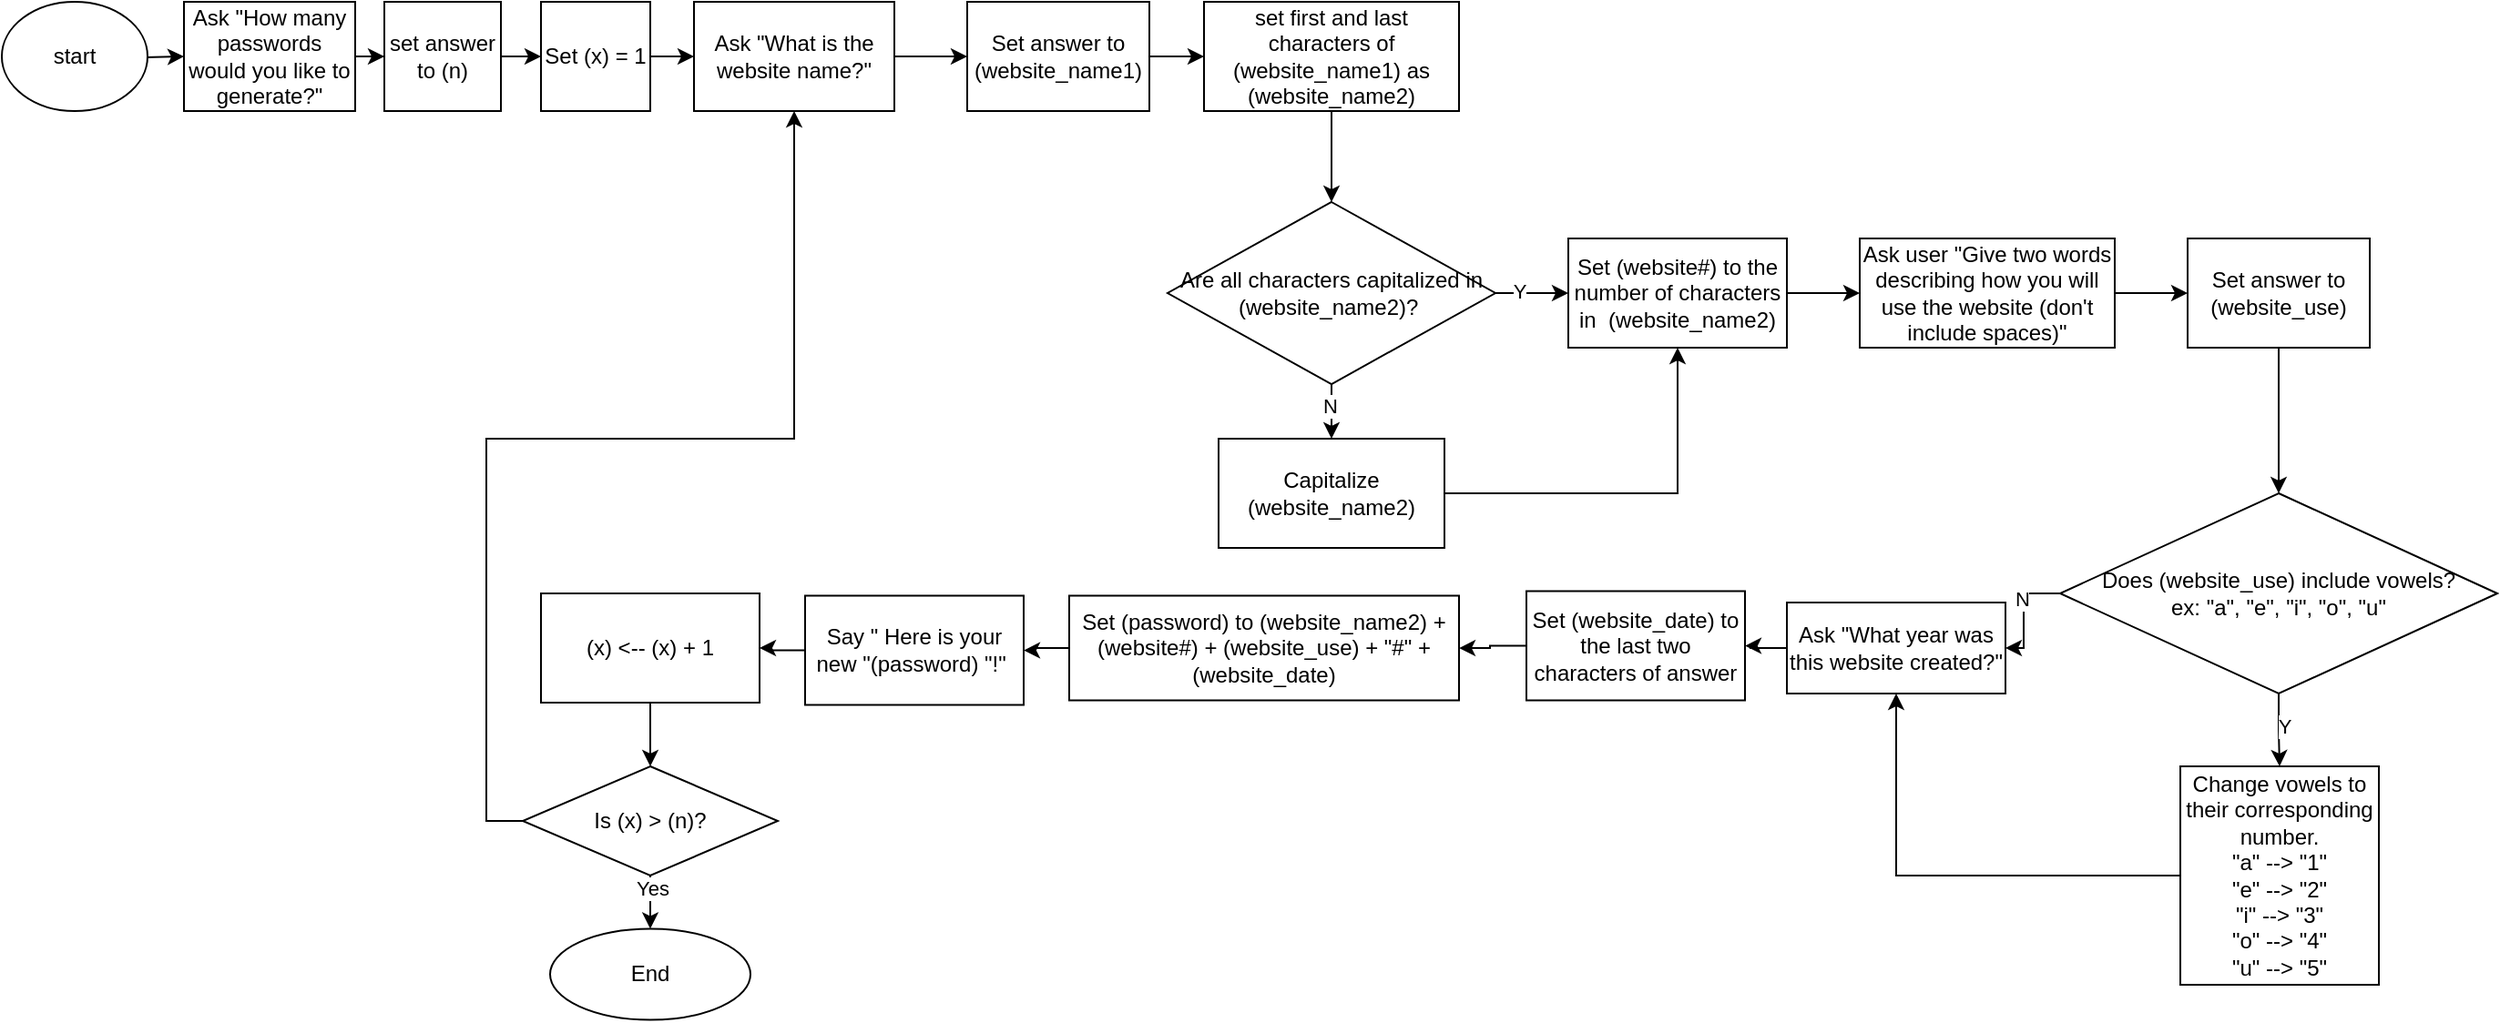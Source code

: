 <mxfile version="22.0.4" type="github">
  <diagram id="C5RBs43oDa-KdzZeNtuy" name="Page-1">
    <mxGraphModel dx="2206" dy="1745" grid="1" gridSize="10" guides="1" tooltips="1" connect="1" arrows="1" fold="1" page="1" pageScale="1" pageWidth="827" pageHeight="1169" math="0" shadow="0">
      <root>
        <mxCell id="WIyWlLk6GJQsqaUBKTNV-0" />
        <mxCell id="WIyWlLk6GJQsqaUBKTNV-1" parent="WIyWlLk6GJQsqaUBKTNV-0" />
        <mxCell id="LmKcbsiHDKgh1KPG_1Xj-104" value="" style="edgeStyle=orthogonalEdgeStyle;rounded=0;orthogonalLoop=1;jettySize=auto;html=1;" parent="WIyWlLk6GJQsqaUBKTNV-1" target="LmKcbsiHDKgh1KPG_1Xj-103" edge="1">
          <mxGeometry relative="1" as="geometry">
            <mxPoint x="46" y="-90.0" as="sourcePoint" />
          </mxGeometry>
        </mxCell>
        <mxCell id="LmKcbsiHDKgh1KPG_1Xj-2" value="start" style="ellipse;whiteSpace=wrap;html=1;" parent="WIyWlLk6GJQsqaUBKTNV-1" vertex="1">
          <mxGeometry x="-10" y="-120" width="80" height="60" as="geometry" />
        </mxCell>
        <mxCell id="LmKcbsiHDKgh1KPG_1Xj-136" style="edgeStyle=orthogonalEdgeStyle;rounded=0;orthogonalLoop=1;jettySize=auto;html=1;exitX=1;exitY=0.5;exitDx=0;exitDy=0;entryX=0;entryY=0.5;entryDx=0;entryDy=0;" parent="WIyWlLk6GJQsqaUBKTNV-1" source="LmKcbsiHDKgh1KPG_1Xj-3" target="LmKcbsiHDKgh1KPG_1Xj-20" edge="1">
          <mxGeometry relative="1" as="geometry" />
        </mxCell>
        <mxCell id="LmKcbsiHDKgh1KPG_1Xj-3" value="Ask &quot;What is the website name?&quot;" style="whiteSpace=wrap;html=1;" parent="WIyWlLk6GJQsqaUBKTNV-1" vertex="1">
          <mxGeometry x="370" y="-120" width="110" height="60" as="geometry" />
        </mxCell>
        <mxCell id="LmKcbsiHDKgh1KPG_1Xj-25" value="" style="edgeStyle=orthogonalEdgeStyle;rounded=0;orthogonalLoop=1;jettySize=auto;html=1;" parent="WIyWlLk6GJQsqaUBKTNV-1" source="LmKcbsiHDKgh1KPG_1Xj-12" target="LmKcbsiHDKgh1KPG_1Xj-24" edge="1">
          <mxGeometry relative="1" as="geometry" />
        </mxCell>
        <mxCell id="LmKcbsiHDKgh1KPG_1Xj-12" value="set first and last characters of (website_name1) as (website_name2)" style="whiteSpace=wrap;html=1;" parent="WIyWlLk6GJQsqaUBKTNV-1" vertex="1">
          <mxGeometry x="650" y="-120" width="140" height="60" as="geometry" />
        </mxCell>
        <mxCell id="LmKcbsiHDKgh1KPG_1Xj-33" style="edgeStyle=orthogonalEdgeStyle;rounded=0;orthogonalLoop=1;jettySize=auto;html=1;entryX=0.5;entryY=1;entryDx=0;entryDy=0;" parent="WIyWlLk6GJQsqaUBKTNV-1" source="LmKcbsiHDKgh1KPG_1Xj-14" target="LmKcbsiHDKgh1KPG_1Xj-17" edge="1">
          <mxGeometry relative="1" as="geometry" />
        </mxCell>
        <mxCell id="LmKcbsiHDKgh1KPG_1Xj-14" value="Capitalize (website_name2)" style="whiteSpace=wrap;html=1;" parent="WIyWlLk6GJQsqaUBKTNV-1" vertex="1">
          <mxGeometry x="658" y="120" width="124" height="60" as="geometry" />
        </mxCell>
        <mxCell id="LmKcbsiHDKgh1KPG_1Xj-35" value="" style="edgeStyle=orthogonalEdgeStyle;rounded=0;orthogonalLoop=1;jettySize=auto;html=1;" parent="WIyWlLk6GJQsqaUBKTNV-1" source="LmKcbsiHDKgh1KPG_1Xj-17" target="LmKcbsiHDKgh1KPG_1Xj-34" edge="1">
          <mxGeometry relative="1" as="geometry" />
        </mxCell>
        <mxCell id="LmKcbsiHDKgh1KPG_1Xj-17" value="Set (website#) to the number of characters in&amp;nbsp; (website_name2)" style="whiteSpace=wrap;html=1;" parent="WIyWlLk6GJQsqaUBKTNV-1" vertex="1">
          <mxGeometry x="850" y="10" width="120" height="60" as="geometry" />
        </mxCell>
        <mxCell id="LmKcbsiHDKgh1KPG_1Xj-22" value="" style="edgeStyle=orthogonalEdgeStyle;rounded=0;orthogonalLoop=1;jettySize=auto;html=1;" parent="WIyWlLk6GJQsqaUBKTNV-1" source="LmKcbsiHDKgh1KPG_1Xj-20" target="LmKcbsiHDKgh1KPG_1Xj-12" edge="1">
          <mxGeometry relative="1" as="geometry" />
        </mxCell>
        <mxCell id="LmKcbsiHDKgh1KPG_1Xj-20" value="Set answer to (website_name1)" style="whiteSpace=wrap;html=1;" parent="WIyWlLk6GJQsqaUBKTNV-1" vertex="1">
          <mxGeometry x="520" y="-120" width="100" height="60" as="geometry" />
        </mxCell>
        <mxCell id="LmKcbsiHDKgh1KPG_1Xj-28" value="" style="edgeStyle=orthogonalEdgeStyle;rounded=0;orthogonalLoop=1;jettySize=auto;html=1;" parent="WIyWlLk6GJQsqaUBKTNV-1" source="LmKcbsiHDKgh1KPG_1Xj-24" target="LmKcbsiHDKgh1KPG_1Xj-17" edge="1">
          <mxGeometry relative="1" as="geometry" />
        </mxCell>
        <mxCell id="LmKcbsiHDKgh1KPG_1Xj-29" value="Y" style="edgeLabel;html=1;align=center;verticalAlign=middle;resizable=0;points=[];" parent="LmKcbsiHDKgh1KPG_1Xj-28" vertex="1" connectable="0">
          <mxGeometry x="-0.37" y="1" relative="1" as="geometry">
            <mxPoint as="offset" />
          </mxGeometry>
        </mxCell>
        <mxCell id="LmKcbsiHDKgh1KPG_1Xj-51" style="edgeStyle=orthogonalEdgeStyle;rounded=0;orthogonalLoop=1;jettySize=auto;html=1;exitX=0.5;exitY=1;exitDx=0;exitDy=0;entryX=0.5;entryY=0;entryDx=0;entryDy=0;" parent="WIyWlLk6GJQsqaUBKTNV-1" source="LmKcbsiHDKgh1KPG_1Xj-24" target="LmKcbsiHDKgh1KPG_1Xj-14" edge="1">
          <mxGeometry relative="1" as="geometry" />
        </mxCell>
        <mxCell id="LmKcbsiHDKgh1KPG_1Xj-52" value="N" style="edgeLabel;html=1;align=center;verticalAlign=middle;resizable=0;points=[];" parent="LmKcbsiHDKgh1KPG_1Xj-51" vertex="1" connectable="0">
          <mxGeometry x="-0.207" y="-1" relative="1" as="geometry">
            <mxPoint as="offset" />
          </mxGeometry>
        </mxCell>
        <mxCell id="LmKcbsiHDKgh1KPG_1Xj-24" value="Are all characters capitalized in (website_name2)?&amp;nbsp;" style="rhombus;whiteSpace=wrap;html=1;" parent="WIyWlLk6GJQsqaUBKTNV-1" vertex="1">
          <mxGeometry x="630" y="-10" width="180" height="100" as="geometry" />
        </mxCell>
        <mxCell id="LmKcbsiHDKgh1KPG_1Xj-38" value="" style="edgeStyle=orthogonalEdgeStyle;rounded=0;orthogonalLoop=1;jettySize=auto;html=1;" parent="WIyWlLk6GJQsqaUBKTNV-1" source="LmKcbsiHDKgh1KPG_1Xj-34" target="LmKcbsiHDKgh1KPG_1Xj-37" edge="1">
          <mxGeometry relative="1" as="geometry" />
        </mxCell>
        <mxCell id="LmKcbsiHDKgh1KPG_1Xj-34" value="Ask user &quot;Give two words describing how you will use the website (don&#39;t include spaces)&quot;" style="whiteSpace=wrap;html=1;" parent="WIyWlLk6GJQsqaUBKTNV-1" vertex="1">
          <mxGeometry x="1010" y="10" width="140" height="60" as="geometry" />
        </mxCell>
        <mxCell id="LmKcbsiHDKgh1KPG_1Xj-41" value="" style="edgeStyle=orthogonalEdgeStyle;rounded=0;orthogonalLoop=1;jettySize=auto;html=1;" parent="WIyWlLk6GJQsqaUBKTNV-1" source="LmKcbsiHDKgh1KPG_1Xj-37" target="LmKcbsiHDKgh1KPG_1Xj-40" edge="1">
          <mxGeometry relative="1" as="geometry" />
        </mxCell>
        <mxCell id="LmKcbsiHDKgh1KPG_1Xj-37" value="Set answer to (website_use)" style="whiteSpace=wrap;html=1;" parent="WIyWlLk6GJQsqaUBKTNV-1" vertex="1">
          <mxGeometry x="1190" y="10" width="100" height="60" as="geometry" />
        </mxCell>
        <mxCell id="LmKcbsiHDKgh1KPG_1Xj-47" value="" style="edgeStyle=orthogonalEdgeStyle;rounded=0;orthogonalLoop=1;jettySize=auto;html=1;" parent="WIyWlLk6GJQsqaUBKTNV-1" source="LmKcbsiHDKgh1KPG_1Xj-40" target="LmKcbsiHDKgh1KPG_1Xj-46" edge="1">
          <mxGeometry relative="1" as="geometry" />
        </mxCell>
        <mxCell id="LmKcbsiHDKgh1KPG_1Xj-53" value="Y" style="edgeLabel;html=1;align=center;verticalAlign=middle;resizable=0;points=[];" parent="LmKcbsiHDKgh1KPG_1Xj-47" vertex="1" connectable="0">
          <mxGeometry x="-0.104" y="3" relative="1" as="geometry">
            <mxPoint as="offset" />
          </mxGeometry>
        </mxCell>
        <mxCell id="LmKcbsiHDKgh1KPG_1Xj-57" value="" style="edgeStyle=orthogonalEdgeStyle;rounded=0;orthogonalLoop=1;jettySize=auto;html=1;" parent="WIyWlLk6GJQsqaUBKTNV-1" source="LmKcbsiHDKgh1KPG_1Xj-40" target="LmKcbsiHDKgh1KPG_1Xj-42" edge="1">
          <mxGeometry relative="1" as="geometry" />
        </mxCell>
        <mxCell id="LmKcbsiHDKgh1KPG_1Xj-59" value="N" style="edgeLabel;html=1;align=center;verticalAlign=middle;resizable=0;points=[];" parent="LmKcbsiHDKgh1KPG_1Xj-57" vertex="1" connectable="0">
          <mxGeometry x="-0.248" y="-1" relative="1" as="geometry">
            <mxPoint as="offset" />
          </mxGeometry>
        </mxCell>
        <mxCell id="LmKcbsiHDKgh1KPG_1Xj-40" value="Does (website_use) include vowels?&lt;br&gt;ex: &quot;a&quot;, &quot;e&quot;, &quot;i&quot;, &quot;o&quot;, &quot;u&quot;" style="rhombus;whiteSpace=wrap;html=1;" parent="WIyWlLk6GJQsqaUBKTNV-1" vertex="1">
          <mxGeometry x="1120" y="150" width="240" height="110" as="geometry" />
        </mxCell>
        <mxCell id="LmKcbsiHDKgh1KPG_1Xj-63" value="" style="edgeStyle=orthogonalEdgeStyle;rounded=0;orthogonalLoop=1;jettySize=auto;html=1;" parent="WIyWlLk6GJQsqaUBKTNV-1" source="LmKcbsiHDKgh1KPG_1Xj-42" target="LmKcbsiHDKgh1KPG_1Xj-62" edge="1">
          <mxGeometry relative="1" as="geometry" />
        </mxCell>
        <mxCell id="LmKcbsiHDKgh1KPG_1Xj-42" value="Ask &quot;What year was this website created?&quot;" style="whiteSpace=wrap;html=1;" parent="WIyWlLk6GJQsqaUBKTNV-1" vertex="1">
          <mxGeometry x="970" y="210" width="120" height="50" as="geometry" />
        </mxCell>
        <mxCell id="LmKcbsiHDKgh1KPG_1Xj-61" style="edgeStyle=orthogonalEdgeStyle;rounded=0;orthogonalLoop=1;jettySize=auto;html=1;entryX=0.5;entryY=1;entryDx=0;entryDy=0;" parent="WIyWlLk6GJQsqaUBKTNV-1" source="LmKcbsiHDKgh1KPG_1Xj-46" target="LmKcbsiHDKgh1KPG_1Xj-42" edge="1">
          <mxGeometry relative="1" as="geometry">
            <mxPoint x="1010.0" y="375" as="targetPoint" />
          </mxGeometry>
        </mxCell>
        <mxCell id="LmKcbsiHDKgh1KPG_1Xj-46" value="Change vowels to their corresponding number.&lt;br&gt;&quot;a&quot; --&amp;gt; &quot;1&quot;&lt;br&gt;&quot;e&quot; --&amp;gt; &quot;2&quot;&lt;br&gt;&quot;i&quot; --&amp;gt; &quot;3&quot;&lt;br&gt;&quot;o&quot; --&amp;gt; &quot;4&quot;&lt;br&gt;&quot;u&quot; --&amp;gt; &quot;5&quot;" style="whiteSpace=wrap;html=1;" parent="WIyWlLk6GJQsqaUBKTNV-1" vertex="1">
          <mxGeometry x="1186" y="300" width="109" height="120" as="geometry" />
        </mxCell>
        <mxCell id="LmKcbsiHDKgh1KPG_1Xj-65" value="" style="edgeStyle=orthogonalEdgeStyle;rounded=0;orthogonalLoop=1;jettySize=auto;html=1;" parent="WIyWlLk6GJQsqaUBKTNV-1" source="LmKcbsiHDKgh1KPG_1Xj-62" target="LmKcbsiHDKgh1KPG_1Xj-64" edge="1">
          <mxGeometry relative="1" as="geometry" />
        </mxCell>
        <mxCell id="LmKcbsiHDKgh1KPG_1Xj-62" value="Set (website_date) to the last two characters of answer" style="whiteSpace=wrap;html=1;" parent="WIyWlLk6GJQsqaUBKTNV-1" vertex="1">
          <mxGeometry x="827" y="203.75" width="120" height="60" as="geometry" />
        </mxCell>
        <mxCell id="LmKcbsiHDKgh1KPG_1Xj-73" value="" style="edgeStyle=orthogonalEdgeStyle;rounded=0;orthogonalLoop=1;jettySize=auto;html=1;" parent="WIyWlLk6GJQsqaUBKTNV-1" source="LmKcbsiHDKgh1KPG_1Xj-64" target="LmKcbsiHDKgh1KPG_1Xj-72" edge="1">
          <mxGeometry relative="1" as="geometry" />
        </mxCell>
        <mxCell id="LmKcbsiHDKgh1KPG_1Xj-64" value="Set (password) to (website_name2) + (website#) + (website_use) + &quot;#&quot; + (website_date)" style="whiteSpace=wrap;html=1;" parent="WIyWlLk6GJQsqaUBKTNV-1" vertex="1">
          <mxGeometry x="576" y="206.25" width="214" height="57.5" as="geometry" />
        </mxCell>
        <mxCell id="LmKcbsiHDKgh1KPG_1Xj-114" value="" style="edgeStyle=orthogonalEdgeStyle;rounded=0;orthogonalLoop=1;jettySize=auto;html=1;" parent="WIyWlLk6GJQsqaUBKTNV-1" source="LmKcbsiHDKgh1KPG_1Xj-72" target="LmKcbsiHDKgh1KPG_1Xj-113" edge="1">
          <mxGeometry relative="1" as="geometry" />
        </mxCell>
        <mxCell id="LmKcbsiHDKgh1KPG_1Xj-72" value="Say &quot; Here is your new &quot;(password) &quot;!&quot;&amp;nbsp;" style="whiteSpace=wrap;html=1;" parent="WIyWlLk6GJQsqaUBKTNV-1" vertex="1">
          <mxGeometry x="431" y="206.25" width="120" height="60" as="geometry" />
        </mxCell>
        <mxCell id="LmKcbsiHDKgh1KPG_1Xj-111" value="" style="edgeStyle=orthogonalEdgeStyle;rounded=0;orthogonalLoop=1;jettySize=auto;html=1;" parent="WIyWlLk6GJQsqaUBKTNV-1" source="LmKcbsiHDKgh1KPG_1Xj-103" target="LmKcbsiHDKgh1KPG_1Xj-110" edge="1">
          <mxGeometry relative="1" as="geometry" />
        </mxCell>
        <mxCell id="LmKcbsiHDKgh1KPG_1Xj-103" value="Ask &quot;How many passwords would you like to generate?&quot;" style="whiteSpace=wrap;html=1;" parent="WIyWlLk6GJQsqaUBKTNV-1" vertex="1">
          <mxGeometry x="90" y="-120" width="94" height="60" as="geometry" />
        </mxCell>
        <mxCell id="LmKcbsiHDKgh1KPG_1Xj-138" value="" style="edgeStyle=orthogonalEdgeStyle;rounded=0;orthogonalLoop=1;jettySize=auto;html=1;" parent="WIyWlLk6GJQsqaUBKTNV-1" source="LmKcbsiHDKgh1KPG_1Xj-110" target="LmKcbsiHDKgh1KPG_1Xj-137" edge="1">
          <mxGeometry relative="1" as="geometry" />
        </mxCell>
        <mxCell id="LmKcbsiHDKgh1KPG_1Xj-110" value="set answer to (n)" style="rounded=0;whiteSpace=wrap;html=1;" parent="WIyWlLk6GJQsqaUBKTNV-1" vertex="1">
          <mxGeometry x="200" y="-120" width="64" height="60" as="geometry" />
        </mxCell>
        <mxCell id="LmKcbsiHDKgh1KPG_1Xj-123" style="edgeStyle=orthogonalEdgeStyle;rounded=0;orthogonalLoop=1;jettySize=auto;html=1;exitX=0.5;exitY=1;exitDx=0;exitDy=0;entryX=0.5;entryY=0;entryDx=0;entryDy=0;" parent="WIyWlLk6GJQsqaUBKTNV-1" source="LmKcbsiHDKgh1KPG_1Xj-113" target="LmKcbsiHDKgh1KPG_1Xj-122" edge="1">
          <mxGeometry relative="1" as="geometry" />
        </mxCell>
        <mxCell id="LmKcbsiHDKgh1KPG_1Xj-113" value="(x) &amp;lt;-- (x) + 1" style="rounded=0;whiteSpace=wrap;html=1;" parent="WIyWlLk6GJQsqaUBKTNV-1" vertex="1">
          <mxGeometry x="286" y="205" width="120" height="60" as="geometry" />
        </mxCell>
        <mxCell id="LmKcbsiHDKgh1KPG_1Xj-125" value="" style="edgeStyle=orthogonalEdgeStyle;rounded=0;orthogonalLoop=1;jettySize=auto;html=1;" parent="WIyWlLk6GJQsqaUBKTNV-1" source="LmKcbsiHDKgh1KPG_1Xj-122" edge="1">
          <mxGeometry relative="1" as="geometry">
            <mxPoint x="346" y="389.25" as="targetPoint" />
            <Array as="points">
              <mxPoint x="346" y="349.25" />
              <mxPoint x="346" y="349.25" />
            </Array>
          </mxGeometry>
        </mxCell>
        <mxCell id="LmKcbsiHDKgh1KPG_1Xj-126" value="Yes" style="edgeLabel;html=1;align=center;verticalAlign=middle;resizable=0;points=[];" parent="LmKcbsiHDKgh1KPG_1Xj-125" vertex="1" connectable="0">
          <mxGeometry x="-0.436" y="1" relative="1" as="geometry">
            <mxPoint y="-1" as="offset" />
          </mxGeometry>
        </mxCell>
        <mxCell id="LmKcbsiHDKgh1KPG_1Xj-134" style="edgeStyle=orthogonalEdgeStyle;rounded=0;orthogonalLoop=1;jettySize=auto;html=1;exitX=0;exitY=0.5;exitDx=0;exitDy=0;entryX=0.5;entryY=1;entryDx=0;entryDy=0;" parent="WIyWlLk6GJQsqaUBKTNV-1" source="LmKcbsiHDKgh1KPG_1Xj-122" target="LmKcbsiHDKgh1KPG_1Xj-3" edge="1">
          <mxGeometry relative="1" as="geometry" />
        </mxCell>
        <mxCell id="LmKcbsiHDKgh1KPG_1Xj-122" value="Is (x) &amp;gt; (n)?" style="rhombus;whiteSpace=wrap;html=1;" parent="WIyWlLk6GJQsqaUBKTNV-1" vertex="1">
          <mxGeometry x="276" y="300" width="140" height="60" as="geometry" />
        </mxCell>
        <mxCell id="LmKcbsiHDKgh1KPG_1Xj-127" value="End" style="ellipse;whiteSpace=wrap;html=1;" parent="WIyWlLk6GJQsqaUBKTNV-1" vertex="1">
          <mxGeometry x="291" y="389.25" width="110" height="50" as="geometry" />
        </mxCell>
        <mxCell id="LmKcbsiHDKgh1KPG_1Xj-139" value="" style="edgeStyle=orthogonalEdgeStyle;rounded=0;orthogonalLoop=1;jettySize=auto;html=1;" parent="WIyWlLk6GJQsqaUBKTNV-1" source="LmKcbsiHDKgh1KPG_1Xj-137" target="LmKcbsiHDKgh1KPG_1Xj-3" edge="1">
          <mxGeometry relative="1" as="geometry" />
        </mxCell>
        <mxCell id="LmKcbsiHDKgh1KPG_1Xj-137" value="Set (x) = 1" style="whiteSpace=wrap;html=1;rounded=0;" parent="WIyWlLk6GJQsqaUBKTNV-1" vertex="1">
          <mxGeometry x="286" y="-120" width="60" height="60" as="geometry" />
        </mxCell>
      </root>
    </mxGraphModel>
  </diagram>
</mxfile>
